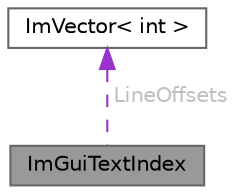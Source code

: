 digraph "ImGuiTextIndex"
{
 // LATEX_PDF_SIZE
  bgcolor="transparent";
  edge [fontname=Helvetica,fontsize=10,labelfontname=Helvetica,labelfontsize=10];
  node [fontname=Helvetica,fontsize=10,shape=box,height=0.2,width=0.4];
  Node1 [id="Node000001",label="ImGuiTextIndex",height=0.2,width=0.4,color="gray40", fillcolor="grey60", style="filled", fontcolor="black",tooltip=" "];
  Node2 -> Node1 [id="edge2_Node000001_Node000002",dir="back",color="darkorchid3",style="dashed",tooltip=" ",label=" LineOffsets",fontcolor="grey" ];
  Node2 [id="Node000002",label="ImVector\< int \>",height=0.2,width=0.4,color="gray40", fillcolor="white", style="filled",URL="$structImVector.html",tooltip=" "];
}
